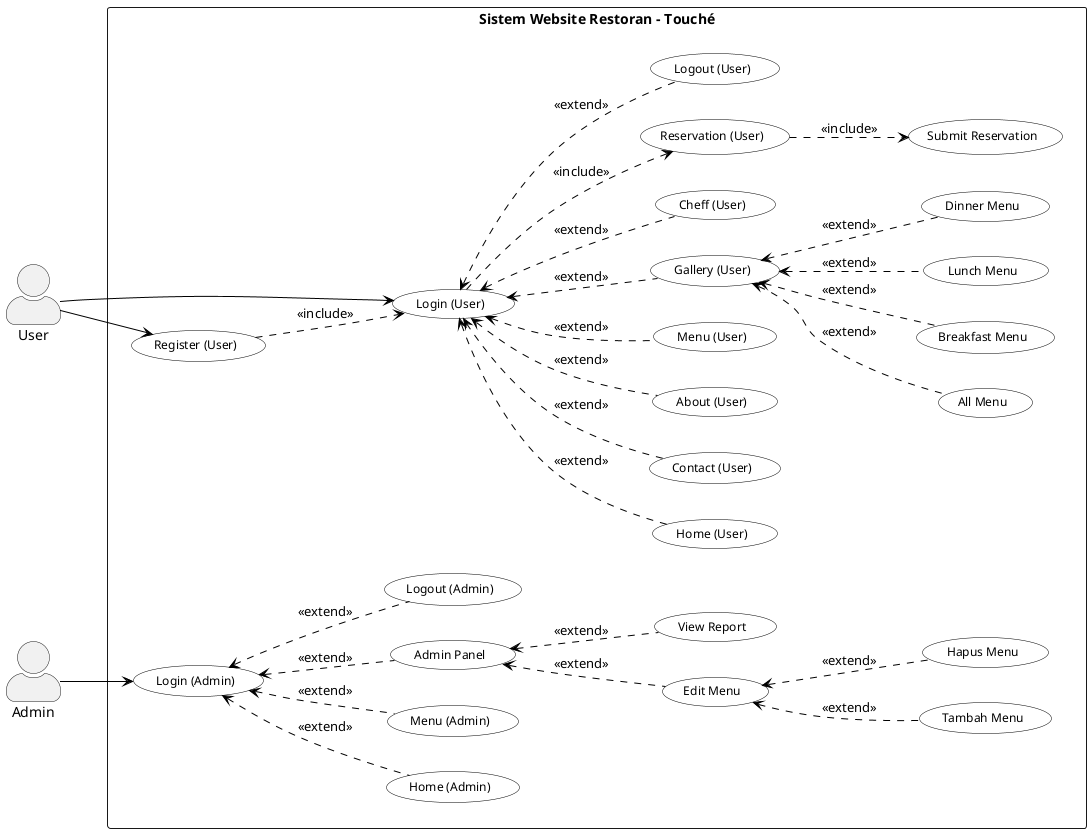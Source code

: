   @startuml
skinparam actorStyle awesome
skinparam usecase {
  BackgroundColor White
  BorderColor Black
  ArrowColor Black
  FontSize 12
}

left to right direction

actor User
actor Admin

rectangle "Sistem Website Restoran - Touché" {

  '=== USER USE CASES ===
  together {
    usecase UC_User_Home as "Home (User)"
    usecase UC_User_Contact as "Contact (User)"
    usecase UC_User_Login as "Login (User)"
    usecase UC_User_Register as "Register (User)"
    usecase UC_User_About as "About (User)"
    usecase UC_User_Menu as "Menu (User)"
    usecase UC_User_Gallery as "Gallery (User)"
    usecase UC_User_Cheff as "Cheff (User)"
    usecase UC_Gallery_All as "All Menu"
    usecase UC_Gallery_Breakfast as "Breakfast Menu"
    usecase UC_Gallery_Lunch as "Lunch Menu"
    usecase UC_Gallery_Dinner as "Dinner Menu"
    usecase UC_User_Reservation as "Reservation (User)"
    usecase UC_User_Submit as "Submit Reservation"
    usecase UC_User_Logout as "Logout (User)"
  }

  '=== ADMIN USE CASES ===
  together {
    usecase UC_Admin_Home as "Home (Admin)"
    usecase UC_Admin_Login as "Login (Admin)"
    usecase UC_Admin_Menu as "Menu (Admin)"
    usecase UC_Admin_Panel as "Admin Panel"
    usecase UC_Admin_Edit as "Edit Menu"
    usecase UC_Add_Menu as "Tambah Menu"
    usecase UC_Delete_Menu as "Hapus Menu"
    usecase UC_Admin_Report as "View Report"
    usecase UC_Admin_Logout as "Logout (Admin)"
  }

  '=== USER CONNECTIONS ===
  User --> UC_User_Login
  User --> UC_User_Register
  UC_User_Register ..> UC_User_Login : <<include>>
  UC_User_Login <.. UC_User_Home : <<extend>>
  UC_User_Login <.. UC_User_Contact : <<extend>>
  UC_User_Login <.. UC_User_About : <<extend>>
  UC_User_Login <.. UC_User_Menu : <<extend>>
  UC_User_Login <.. UC_User_Gallery : <<extend>>
  UC_User_Login <.. UC_User_Cheff : <<extend>>
  UC_User_Gallery <.. UC_Gallery_All : <<extend>>
  UC_User_Gallery <.. UC_Gallery_Breakfast : <<extend>>
  UC_User_Gallery <.. UC_Gallery_Lunch : <<extend>>
  UC_User_Gallery <.. UC_Gallery_Dinner : <<extend>>
  UC_User_Login ..> UC_User_Reservation : <<include>>
  UC_User_Reservation ..> UC_User_Submit : <<include>>
  UC_User_Login <.. UC_User_Logout : <<extend>>

  '=== ADMIN CONNECTIONS ===
  Admin --> UC_Admin_Login
  UC_Admin_Login <.. UC_Admin_Home : <<extend>>
  UC_Admin_Login <.. UC_Admin_Menu : <<extend>>
  UC_Admin_Login <.. UC_Admin_Panel : <<extend>>
  UC_Admin_Login <.. UC_Admin_Logout : <<extend>>
  UC_Admin_Panel <.. UC_Admin_Edit : <<extend>>
  UC_Admin_Edit <.. UC_Add_Menu : <<extend>>
  UC_Admin_Edit <.. UC_Delete_Menu : <<extend>>
  UC_Admin_Panel <.. UC_Admin_Report : <<extend>>
}
@enduml